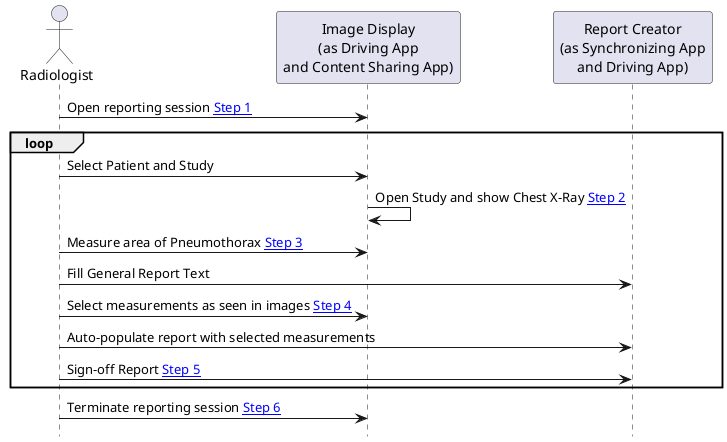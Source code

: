 @startuml

hide footbox

actor Radiologist as User
participant "Image Display\n(as Driving App\nand Content Sharing App)" as PACS
participant "Report Creator\n(as Synchronizing App\nand Driving App)" as Report

User -> PACS: Open reporting session [[volume-1.html#1xx42121-step-1-open-reporting-session Step 1]]

loop
User -> PACS: Select Patient and Study
PACS -> PACS: Open Study and show Chest X-Ray [[volume-1.html#1xx42122-step-2-open-study-in-context Step 2]]
User -> PACS: Measure area of Pneumothorax [[volume-1.html#1xx42123-step-3-add-content-optional Step 3]]
User -> Report: Fill General Report Text
User -> PACS: Select measurements as seen in images [[volume-1.html#1xx42124-step-4-select-content-optional Step 4]]
User -> Report: Auto-populate report with selected measurements
User -> Report: Sign-off Report [[volume-1.html#1xx42125-step-5-sign-off-report Step 5]]
end

User->PACS: Terminate reporting session [[volume-1.html#1xx42126-step-6-terminate-reporting-session Step 6]]

@enduml